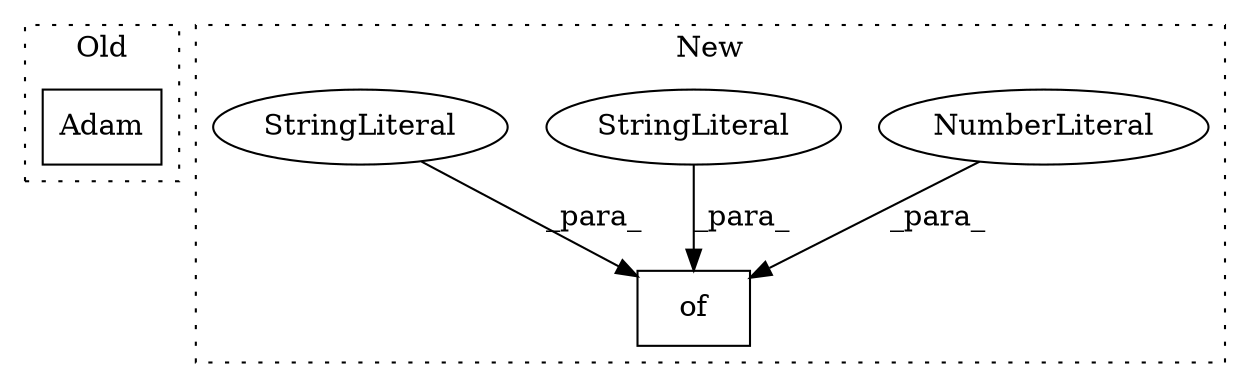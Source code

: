 digraph G {
subgraph cluster0 {
1 [label="Adam" a="32" s="9561,9597" l="5,1" shape="box"];
label = "Old";
style="dotted";
}
subgraph cluster1 {
2 [label="of" a="32" s="9626,9735" l="3,1" shape="box"];
3 [label="NumberLiteral" a="34" s="9732" l="3" shape="ellipse"];
4 [label="StringLiteral" a="45" s="9652" l="12" shape="ellipse"];
5 [label="StringLiteral" a="45" s="9724" l="7" shape="ellipse"];
label = "New";
style="dotted";
}
3 -> 2 [label="_para_"];
4 -> 2 [label="_para_"];
5 -> 2 [label="_para_"];
}